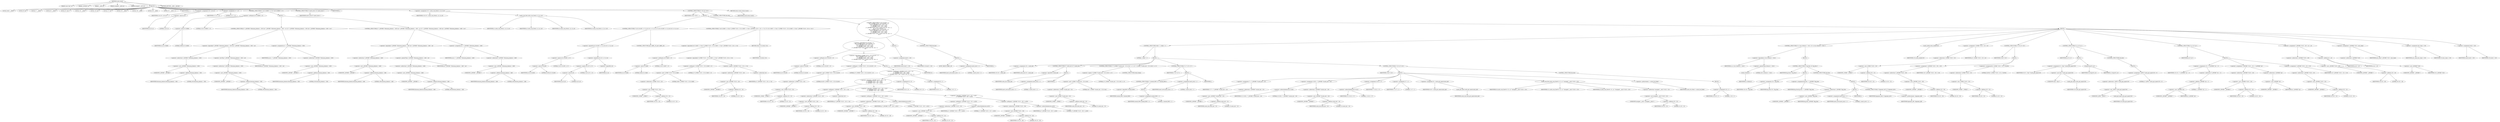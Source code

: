 digraph cache_insert {  
"1000113" [label = "(METHOD,cache_insert)" ]
"1000114" [label = "(PARAM,const char *a1)" ]
"1000115" [label = "(PARAM,_DWORD *a2)" ]
"1000116" [label = "(PARAM,__int64 a3)" ]
"1000117" [label = "(PARAM,unsigned __int64 a4)" ]
"1000118" [label = "(PARAM,unsigned __int16 a5)" ]
"1000119" [label = "(BLOCK,,)" ]
"1000120" [label = "(LOCAL,result: __int64)" ]
"1000121" [label = "(LOCAL,v6: int)" ]
"1000122" [label = "(LOCAL,v7: __int64)" ]
"1000123" [label = "(LOCAL,v8: __int64)" ]
"1000124" [label = "(LOCAL,v9: char *)" ]
"1000125" [label = "(LOCAL,v10: __int64)" ]
"1000126" [label = "(LOCAL,v16: int)" ]
"1000127" [label = "(LOCAL,v17: int)" ]
"1000128" [label = "(LOCAL,v18: __int64)" ]
"1000129" [label = "(LOCAL,v19: __int64)" ]
"1000130" [label = "(LOCAL,v20: __int64)" ]
"1000131" [label = "(LOCAL,v21: __int64 [ 2 ])" ]
"1000132" [label = "(IDENTIFIER,L,)" ]
"1000133" [label = "(<operator>.assignment,v16 = a5 & 4)" ]
"1000134" [label = "(IDENTIFIER,v16,v16 = a5 & 4)" ]
"1000135" [label = "(<operator>.and,a5 & 4)" ]
"1000136" [label = "(IDENTIFIER,a5,a5 & 4)" ]
"1000137" [label = "(LITERAL,4,a5 & 4)" ]
"1000138" [label = "(<operator>.assignment,v17 = 0)" ]
"1000139" [label = "(IDENTIFIER,v17,v17 = 0)" ]
"1000140" [label = "(LITERAL,0,v17 = 0)" ]
"1000141" [label = "(CONTROL_STRUCTURE,if ( (a5 & 0x980) != 0 ),if ( (a5 & 0x980) != 0 ))" ]
"1000142" [label = "(<operator>.notEquals,(a5 & 0x980) != 0)" ]
"1000143" [label = "(<operator>.and,a5 & 0x980)" ]
"1000144" [label = "(IDENTIFIER,a5,a5 & 0x980)" ]
"1000145" [label = "(LITERAL,0x980,a5 & 0x980)" ]
"1000146" [label = "(LITERAL,0,(a5 & 0x980) != 0)" ]
"1000147" [label = "(BLOCK,,)" ]
"1000148" [label = "(CONTROL_STRUCTURE,if ( *(_QWORD *)(dnsmasq_daemon + 456) && *(_QWORD *)(dnsmasq_daemon + 456) < a4 ),if ( *(_QWORD *)(dnsmasq_daemon + 456) && *(_QWORD *)(dnsmasq_daemon + 456) < a4 ))" ]
"1000149" [label = "(<operator>.logicalAnd,*(_QWORD *)(dnsmasq_daemon + 456) && *(_QWORD *)(dnsmasq_daemon + 456) < a4)" ]
"1000150" [label = "(<operator>.indirection,*(_QWORD *)(dnsmasq_daemon + 456))" ]
"1000151" [label = "(<operator>.cast,(_QWORD *)(dnsmasq_daemon + 456))" ]
"1000152" [label = "(UNKNOWN,_QWORD *,_QWORD *)" ]
"1000153" [label = "(<operator>.addition,dnsmasq_daemon + 456)" ]
"1000154" [label = "(IDENTIFIER,dnsmasq_daemon,dnsmasq_daemon + 456)" ]
"1000155" [label = "(LITERAL,456,dnsmasq_daemon + 456)" ]
"1000156" [label = "(<operator>.lessThan,*(_QWORD *)(dnsmasq_daemon + 456) < a4)" ]
"1000157" [label = "(<operator>.indirection,*(_QWORD *)(dnsmasq_daemon + 456))" ]
"1000158" [label = "(<operator>.cast,(_QWORD *)(dnsmasq_daemon + 456))" ]
"1000159" [label = "(UNKNOWN,_QWORD *,_QWORD *)" ]
"1000160" [label = "(<operator>.addition,dnsmasq_daemon + 456)" ]
"1000161" [label = "(IDENTIFIER,dnsmasq_daemon,dnsmasq_daemon + 456)" ]
"1000162" [label = "(LITERAL,456,dnsmasq_daemon + 456)" ]
"1000163" [label = "(IDENTIFIER,a4,*(_QWORD *)(dnsmasq_daemon + 456) < a4)" ]
"1000164" [label = "(<operator>.assignment,a4 = *(_QWORD *)(dnsmasq_daemon + 456))" ]
"1000165" [label = "(IDENTIFIER,a4,a4 = *(_QWORD *)(dnsmasq_daemon + 456))" ]
"1000166" [label = "(<operator>.indirection,*(_QWORD *)(dnsmasq_daemon + 456))" ]
"1000167" [label = "(<operator>.cast,(_QWORD *)(dnsmasq_daemon + 456))" ]
"1000168" [label = "(UNKNOWN,_QWORD *,_QWORD *)" ]
"1000169" [label = "(<operator>.addition,dnsmasq_daemon + 456)" ]
"1000170" [label = "(IDENTIFIER,dnsmasq_daemon,dnsmasq_daemon + 456)" ]
"1000171" [label = "(LITERAL,456,dnsmasq_daemon + 456)" ]
"1000172" [label = "(CONTROL_STRUCTURE,if ( *(_QWORD *)(dnsmasq_daemon + 448) && *(_QWORD *)(dnsmasq_daemon + 448) > a4 ),if ( *(_QWORD *)(dnsmasq_daemon + 448) && *(_QWORD *)(dnsmasq_daemon + 448) > a4 ))" ]
"1000173" [label = "(<operator>.logicalAnd,*(_QWORD *)(dnsmasq_daemon + 448) && *(_QWORD *)(dnsmasq_daemon + 448) > a4)" ]
"1000174" [label = "(<operator>.indirection,*(_QWORD *)(dnsmasq_daemon + 448))" ]
"1000175" [label = "(<operator>.cast,(_QWORD *)(dnsmasq_daemon + 448))" ]
"1000176" [label = "(UNKNOWN,_QWORD *,_QWORD *)" ]
"1000177" [label = "(<operator>.addition,dnsmasq_daemon + 448)" ]
"1000178" [label = "(IDENTIFIER,dnsmasq_daemon,dnsmasq_daemon + 448)" ]
"1000179" [label = "(LITERAL,448,dnsmasq_daemon + 448)" ]
"1000180" [label = "(<operator>.greaterThan,*(_QWORD *)(dnsmasq_daemon + 448) > a4)" ]
"1000181" [label = "(<operator>.indirection,*(_QWORD *)(dnsmasq_daemon + 448))" ]
"1000182" [label = "(<operator>.cast,(_QWORD *)(dnsmasq_daemon + 448))" ]
"1000183" [label = "(UNKNOWN,_QWORD *,_QWORD *)" ]
"1000184" [label = "(<operator>.addition,dnsmasq_daemon + 448)" ]
"1000185" [label = "(IDENTIFIER,dnsmasq_daemon,dnsmasq_daemon + 448)" ]
"1000186" [label = "(LITERAL,448,dnsmasq_daemon + 448)" ]
"1000187" [label = "(IDENTIFIER,a4,*(_QWORD *)(dnsmasq_daemon + 448) > a4)" ]
"1000188" [label = "(<operator>.assignment,a4 = *(_QWORD *)(dnsmasq_daemon + 448))" ]
"1000189" [label = "(IDENTIFIER,a4,a4 = *(_QWORD *)(dnsmasq_daemon + 448))" ]
"1000190" [label = "(<operator>.indirection,*(_QWORD *)(dnsmasq_daemon + 448))" ]
"1000191" [label = "(<operator>.cast,(_QWORD *)(dnsmasq_daemon + 448))" ]
"1000192" [label = "(UNKNOWN,_QWORD *,_QWORD *)" ]
"1000193" [label = "(<operator>.addition,dnsmasq_daemon + 448)" ]
"1000194" [label = "(IDENTIFIER,dnsmasq_daemon,dnsmasq_daemon + 448)" ]
"1000195" [label = "(LITERAL,448,dnsmasq_daemon + 448)" ]
"1000196" [label = "(CONTROL_STRUCTURE,if ( insert_error ),if ( insert_error ))" ]
"1000197" [label = "(IDENTIFIER,insert_error,if ( insert_error ))" ]
"1000198" [label = "(IDENTIFIER,L,)" ]
"1000199" [label = "(<operator>.assignment,v19 = cache_scan_free(a1, a2, a3, a5))" ]
"1000200" [label = "(IDENTIFIER,v19,v19 = cache_scan_free(a1, a2, a3, a5))" ]
"1000201" [label = "(cache_scan_free,cache_scan_free(a1, a2, a3, a5))" ]
"1000202" [label = "(IDENTIFIER,a1,cache_scan_free(a1, a2, a3, a5))" ]
"1000203" [label = "(IDENTIFIER,a2,cache_scan_free(a1, a2, a3, a5))" ]
"1000204" [label = "(IDENTIFIER,a3,cache_scan_free(a1, a2, a3, a5))" ]
"1000205" [label = "(IDENTIFIER,a5,cache_scan_free(a1, a2, a3, a5))" ]
"1000206" [label = "(CONTROL_STRUCTURE,if ( v19 ),if ( v19 ))" ]
"1000207" [label = "(IDENTIFIER,v19,if ( v19 ))" ]
"1000208" [label = "(BLOCK,,)" ]
"1000209" [label = "(CONTROL_STRUCTURE,if ( (a5 & 0x180) == 0 || (a5 & 8) == 0 || !a2 ),if ( (a5 & 0x180) == 0 || (a5 & 8) == 0 || !a2 ))" ]
"1000210" [label = "(<operator>.logicalOr,(a5 & 0x180) == 0 || (a5 & 8) == 0 || !a2)" ]
"1000211" [label = "(<operator>.equals,(a5 & 0x180) == 0)" ]
"1000212" [label = "(<operator>.and,a5 & 0x180)" ]
"1000213" [label = "(IDENTIFIER,a5,a5 & 0x180)" ]
"1000214" [label = "(LITERAL,0x180,a5 & 0x180)" ]
"1000215" [label = "(LITERAL,0,(a5 & 0x180) == 0)" ]
"1000216" [label = "(<operator>.logicalOr,(a5 & 8) == 0 || !a2)" ]
"1000217" [label = "(<operator>.equals,(a5 & 8) == 0)" ]
"1000218" [label = "(<operator>.and,a5 & 8)" ]
"1000219" [label = "(IDENTIFIER,a5,a5 & 8)" ]
"1000220" [label = "(LITERAL,8,a5 & 8)" ]
"1000221" [label = "(LITERAL,0,(a5 & 8) == 0)" ]
"1000222" [label = "(<operator>.logicalNot,!a2)" ]
"1000223" [label = "(IDENTIFIER,a2,!a2)" ]
"1000224" [label = "(CONTROL_STRUCTURE,goto LABEL_28;,goto LABEL_28;)" ]
"1000225" [label = "(CONTROL_STRUCTURE,if ( (a5 & 0x80) != 0 && (*(_WORD *)(v19 + 52) & 0x80) != 0 && *(_DWORD *)(v19 + 24) == *a2 ),if ( (a5 & 0x80) != 0 && (*(_WORD *)(v19 + 52) & 0x80) != 0 && *(_DWORD *)(v19 + 24) == *a2 ))" ]
"1000226" [label = "(<operator>.logicalAnd,(a5 & 0x80) != 0 && (*(_WORD *)(v19 + 52) & 0x80) != 0 && *(_DWORD *)(v19 + 24) == *a2)" ]
"1000227" [label = "(<operator>.notEquals,(a5 & 0x80) != 0)" ]
"1000228" [label = "(<operator>.and,a5 & 0x80)" ]
"1000229" [label = "(IDENTIFIER,a5,a5 & 0x80)" ]
"1000230" [label = "(LITERAL,0x80,a5 & 0x80)" ]
"1000231" [label = "(LITERAL,0,(a5 & 0x80) != 0)" ]
"1000232" [label = "(<operator>.logicalAnd,(*(_WORD *)(v19 + 52) & 0x80) != 0 && *(_DWORD *)(v19 + 24) == *a2)" ]
"1000233" [label = "(<operator>.notEquals,(*(_WORD *)(v19 + 52) & 0x80) != 0)" ]
"1000234" [label = "(<operator>.and,*(_WORD *)(v19 + 52) & 0x80)" ]
"1000235" [label = "(<operator>.indirection,*(_WORD *)(v19 + 52))" ]
"1000236" [label = "(<operator>.cast,(_WORD *)(v19 + 52))" ]
"1000237" [label = "(UNKNOWN,_WORD *,_WORD *)" ]
"1000238" [label = "(<operator>.addition,v19 + 52)" ]
"1000239" [label = "(IDENTIFIER,v19,v19 + 52)" ]
"1000240" [label = "(LITERAL,52,v19 + 52)" ]
"1000241" [label = "(LITERAL,0x80,*(_WORD *)(v19 + 52) & 0x80)" ]
"1000242" [label = "(LITERAL,0,(*(_WORD *)(v19 + 52) & 0x80) != 0)" ]
"1000243" [label = "(<operator>.equals,*(_DWORD *)(v19 + 24) == *a2)" ]
"1000244" [label = "(<operator>.indirection,*(_DWORD *)(v19 + 24))" ]
"1000245" [label = "(<operator>.cast,(_DWORD *)(v19 + 24))" ]
"1000246" [label = "(UNKNOWN,_DWORD *,_DWORD *)" ]
"1000247" [label = "(<operator>.addition,v19 + 24)" ]
"1000248" [label = "(IDENTIFIER,v19,v19 + 24)" ]
"1000249" [label = "(LITERAL,24,v19 + 24)" ]
"1000250" [label = "(<operator>.indirection,*a2)" ]
"1000251" [label = "(IDENTIFIER,a2,*(_DWORD *)(v19 + 24) == *a2)" ]
"1000252" [label = "(RETURN,return v19;,return v19;)" ]
"1000253" [label = "(IDENTIFIER,v19,return v19;)" ]
"1000254" [label = "(CONTROL_STRUCTURE,if ( (a5 & 0x100) != 0\n      && (*(_WORD *)(v19 + 52) & 0x100) != 0\n      && (*(_DWORD *)(v19 + 24) != *a2\n       || *(_DWORD *)(v19 + 28) != a2[1]\n       || *(_DWORD *)(v19 + 32) != a2[2]\n       || *(_DWORD *)(v19 + 36) != a2[3] ? (v6 = 0) : (v6 = 1),\n          v6) ),if ( (a5 & 0x100) != 0\n      && (*(_WORD *)(v19 + 52) & 0x100) != 0\n      && (*(_DWORD *)(v19 + 24) != *a2\n       || *(_DWORD *)(v19 + 28) != a2[1]\n       || *(_DWORD *)(v19 + 32) != a2[2]\n       || *(_DWORD *)(v19 + 36) != a2[3] ? (v6 = 0) : (v6 = 1),\n          v6) ))" ]
"1000255" [label = "(<operator>.logicalAnd,(a5 & 0x100) != 0\n      && (*(_WORD *)(v19 + 52) & 0x100) != 0\n      && (*(_DWORD *)(v19 + 24) != *a2\n       || *(_DWORD *)(v19 + 28) != a2[1]\n       || *(_DWORD *)(v19 + 32) != a2[2]\n       || *(_DWORD *)(v19 + 36) != a2[3] ? (v6 = 0) : (v6 = 1),\n          v6))" ]
"1000256" [label = "(<operator>.notEquals,(a5 & 0x100) != 0)" ]
"1000257" [label = "(<operator>.and,a5 & 0x100)" ]
"1000258" [label = "(IDENTIFIER,a5,a5 & 0x100)" ]
"1000259" [label = "(LITERAL,0x100,a5 & 0x100)" ]
"1000260" [label = "(LITERAL,0,(a5 & 0x100) != 0)" ]
"1000261" [label = "(<operator>.logicalAnd,(*(_WORD *)(v19 + 52) & 0x100) != 0\n      && (*(_DWORD *)(v19 + 24) != *a2\n       || *(_DWORD *)(v19 + 28) != a2[1]\n       || *(_DWORD *)(v19 + 32) != a2[2]\n       || *(_DWORD *)(v19 + 36) != a2[3] ? (v6 = 0) : (v6 = 1),\n          v6))" ]
"1000262" [label = "(<operator>.notEquals,(*(_WORD *)(v19 + 52) & 0x100) != 0)" ]
"1000263" [label = "(<operator>.and,*(_WORD *)(v19 + 52) & 0x100)" ]
"1000264" [label = "(<operator>.indirection,*(_WORD *)(v19 + 52))" ]
"1000265" [label = "(<operator>.cast,(_WORD *)(v19 + 52))" ]
"1000266" [label = "(UNKNOWN,_WORD *,_WORD *)" ]
"1000267" [label = "(<operator>.addition,v19 + 52)" ]
"1000268" [label = "(IDENTIFIER,v19,v19 + 52)" ]
"1000269" [label = "(LITERAL,52,v19 + 52)" ]
"1000270" [label = "(LITERAL,0x100,*(_WORD *)(v19 + 52) & 0x100)" ]
"1000271" [label = "(LITERAL,0,(*(_WORD *)(v19 + 52) & 0x100) != 0)" ]
"1000272" [label = "(BLOCK,,)" ]
"1000273" [label = "(<operator>.conditional,*(_DWORD *)(v19 + 24) != *a2\n       || *(_DWORD *)(v19 + 28) != a2[1]\n       || *(_DWORD *)(v19 + 32) != a2[2]\n       || *(_DWORD *)(v19 + 36) != a2[3] ? (v6 = 0) : (v6 = 1))" ]
"1000274" [label = "(<operator>.logicalOr,*(_DWORD *)(v19 + 24) != *a2\n       || *(_DWORD *)(v19 + 28) != a2[1]\n       || *(_DWORD *)(v19 + 32) != a2[2]\n       || *(_DWORD *)(v19 + 36) != a2[3])" ]
"1000275" [label = "(<operator>.notEquals,*(_DWORD *)(v19 + 24) != *a2)" ]
"1000276" [label = "(<operator>.indirection,*(_DWORD *)(v19 + 24))" ]
"1000277" [label = "(<operator>.cast,(_DWORD *)(v19 + 24))" ]
"1000278" [label = "(UNKNOWN,_DWORD *,_DWORD *)" ]
"1000279" [label = "(<operator>.addition,v19 + 24)" ]
"1000280" [label = "(IDENTIFIER,v19,v19 + 24)" ]
"1000281" [label = "(LITERAL,24,v19 + 24)" ]
"1000282" [label = "(<operator>.indirection,*a2)" ]
"1000283" [label = "(IDENTIFIER,a2,*(_DWORD *)(v19 + 24) != *a2)" ]
"1000284" [label = "(<operator>.logicalOr,*(_DWORD *)(v19 + 28) != a2[1]\n       || *(_DWORD *)(v19 + 32) != a2[2]\n       || *(_DWORD *)(v19 + 36) != a2[3])" ]
"1000285" [label = "(<operator>.notEquals,*(_DWORD *)(v19 + 28) != a2[1])" ]
"1000286" [label = "(<operator>.indirection,*(_DWORD *)(v19 + 28))" ]
"1000287" [label = "(<operator>.cast,(_DWORD *)(v19 + 28))" ]
"1000288" [label = "(UNKNOWN,_DWORD *,_DWORD *)" ]
"1000289" [label = "(<operator>.addition,v19 + 28)" ]
"1000290" [label = "(IDENTIFIER,v19,v19 + 28)" ]
"1000291" [label = "(LITERAL,28,v19 + 28)" ]
"1000292" [label = "(<operator>.indirectIndexAccess,a2[1])" ]
"1000293" [label = "(IDENTIFIER,a2,*(_DWORD *)(v19 + 28) != a2[1])" ]
"1000294" [label = "(LITERAL,1,*(_DWORD *)(v19 + 28) != a2[1])" ]
"1000295" [label = "(<operator>.logicalOr,*(_DWORD *)(v19 + 32) != a2[2]\n       || *(_DWORD *)(v19 + 36) != a2[3])" ]
"1000296" [label = "(<operator>.notEquals,*(_DWORD *)(v19 + 32) != a2[2])" ]
"1000297" [label = "(<operator>.indirection,*(_DWORD *)(v19 + 32))" ]
"1000298" [label = "(<operator>.cast,(_DWORD *)(v19 + 32))" ]
"1000299" [label = "(UNKNOWN,_DWORD *,_DWORD *)" ]
"1000300" [label = "(<operator>.addition,v19 + 32)" ]
"1000301" [label = "(IDENTIFIER,v19,v19 + 32)" ]
"1000302" [label = "(LITERAL,32,v19 + 32)" ]
"1000303" [label = "(<operator>.indirectIndexAccess,a2[2])" ]
"1000304" [label = "(IDENTIFIER,a2,*(_DWORD *)(v19 + 32) != a2[2])" ]
"1000305" [label = "(LITERAL,2,*(_DWORD *)(v19 + 32) != a2[2])" ]
"1000306" [label = "(<operator>.notEquals,*(_DWORD *)(v19 + 36) != a2[3])" ]
"1000307" [label = "(<operator>.indirection,*(_DWORD *)(v19 + 36))" ]
"1000308" [label = "(<operator>.cast,(_DWORD *)(v19 + 36))" ]
"1000309" [label = "(UNKNOWN,_DWORD *,_DWORD *)" ]
"1000310" [label = "(<operator>.addition,v19 + 36)" ]
"1000311" [label = "(IDENTIFIER,v19,v19 + 36)" ]
"1000312" [label = "(LITERAL,36,v19 + 36)" ]
"1000313" [label = "(<operator>.indirectIndexAccess,a2[3])" ]
"1000314" [label = "(IDENTIFIER,a2,*(_DWORD *)(v19 + 36) != a2[3])" ]
"1000315" [label = "(LITERAL,3,*(_DWORD *)(v19 + 36) != a2[3])" ]
"1000316" [label = "(<operator>.assignment,v6 = 0)" ]
"1000317" [label = "(IDENTIFIER,v6,v6 = 0)" ]
"1000318" [label = "(LITERAL,0,v6 = 0)" ]
"1000319" [label = "(<operator>.assignment,v6 = 1)" ]
"1000320" [label = "(IDENTIFIER,v6,v6 = 1)" ]
"1000321" [label = "(LITERAL,1,v6 = 1)" ]
"1000322" [label = "(IDENTIFIER,v6,)" ]
"1000323" [label = "(BLOCK,,)" ]
"1000324" [label = "(<operator>.assignment,result = v19)" ]
"1000325" [label = "(IDENTIFIER,result,result = v19)" ]
"1000326" [label = "(IDENTIFIER,v19,result = v19)" ]
"1000327" [label = "(CONTROL_STRUCTURE,else,else)" ]
"1000328" [label = "(BLOCK,,)" ]
"1000329" [label = "(JUMP_TARGET,LABEL_28)" ]
"1000330" [label = "(<operator>.assignment,insert_error = 1)" ]
"1000331" [label = "(IDENTIFIER,insert_error,insert_error = 1)" ]
"1000332" [label = "(LITERAL,1,insert_error = 1)" ]
"1000333" [label = "(IDENTIFIER,L,)" ]
"1000334" [label = "(CONTROL_STRUCTURE,else,else)" ]
"1000335" [label = "(BLOCK,,)" ]
"1000336" [label = "(CONTROL_STRUCTURE,while ( 1 ),while ( 1 ))" ]
"1000337" [label = "(LITERAL,1,while ( 1 ))" ]
"1000338" [label = "(BLOCK,,)" ]
"1000339" [label = "(<operator>.assignment,v20 = cache_tail)" ]
"1000340" [label = "(IDENTIFIER,v20,v20 = cache_tail)" ]
"1000341" [label = "(IDENTIFIER,cache_tail,v20 = cache_tail)" ]
"1000342" [label = "(CONTROL_STRUCTURE,if ( !cache_tail ),if ( !cache_tail ))" ]
"1000343" [label = "(<operator>.logicalNot,!cache_tail)" ]
"1000344" [label = "(IDENTIFIER,cache_tail,!cache_tail)" ]
"1000345" [label = "(BLOCK,,)" ]
"1000346" [label = "(<operator>.assignment,insert_error = 1)" ]
"1000347" [label = "(IDENTIFIER,insert_error,insert_error = 1)" ]
"1000348" [label = "(LITERAL,1,insert_error = 1)" ]
"1000349" [label = "(IDENTIFIER,L,)" ]
"1000350" [label = "(CONTROL_STRUCTURE,if ( (*(_WORD *)(cache_tail + 52) & 0xC) == 0 ),if ( (*(_WORD *)(cache_tail + 52) & 0xC) == 0 ))" ]
"1000351" [label = "(<operator>.equals,(*(_WORD *)(cache_tail + 52) & 0xC) == 0)" ]
"1000352" [label = "(<operator>.and,*(_WORD *)(cache_tail + 52) & 0xC)" ]
"1000353" [label = "(<operator>.indirection,*(_WORD *)(cache_tail + 52))" ]
"1000354" [label = "(<operator>.cast,(_WORD *)(cache_tail + 52))" ]
"1000355" [label = "(UNKNOWN,_WORD *,_WORD *)" ]
"1000356" [label = "(<operator>.addition,cache_tail + 52)" ]
"1000357" [label = "(IDENTIFIER,cache_tail,cache_tail + 52)" ]
"1000358" [label = "(LITERAL,52,cache_tail + 52)" ]
"1000359" [label = "(LITERAL,0xC,*(_WORD *)(cache_tail + 52) & 0xC)" ]
"1000360" [label = "(LITERAL,0,(*(_WORD *)(cache_tail + 52) & 0xC) == 0)" ]
"1000361" [label = "(CONTROL_STRUCTURE,break;,break;)" ]
"1000362" [label = "(CONTROL_STRUCTURE,if ( v17 ),if ( v17 ))" ]
"1000363" [label = "(IDENTIFIER,v17,if ( v17 ))" ]
"1000364" [label = "(BLOCK,,)" ]
"1000365" [label = "(CONTROL_STRUCTURE,if ( !warned_9005 ),if ( !warned_9005 ))" ]
"1000366" [label = "(<operator>.logicalNot,!warned_9005)" ]
"1000367" [label = "(IDENTIFIER,warned_9005,!warned_9005)" ]
"1000368" [label = "(BLOCK,,)" ]
"1000369" [label = "(<operator>.assignment,warned_9005 = 1)" ]
"1000370" [label = "(IDENTIFIER,warned_9005,warned_9005 = 1)" ]
"1000371" [label = "(LITERAL,1,warned_9005 = 1)" ]
"1000372" [label = "(<operator>.assignment,insert_error = 1)" ]
"1000373" [label = "(IDENTIFIER,insert_error,insert_error = 1)" ]
"1000374" [label = "(LITERAL,1,insert_error = 1)" ]
"1000375" [label = "(IDENTIFIER,L,)" ]
"1000376" [label = "(CONTROL_STRUCTURE,if ( v16 ),if ( v16 ))" ]
"1000377" [label = "(IDENTIFIER,v16,if ( v16 ))" ]
"1000378" [label = "(BLOCK,,)" ]
"1000379" [label = "(<operator>.assignment,v7 = *(_QWORD *)(cache_tail + 32))" ]
"1000380" [label = "(IDENTIFIER,v7,v7 = *(_QWORD *)(cache_tail + 32))" ]
"1000381" [label = "(<operator>.indirection,*(_QWORD *)(cache_tail + 32))" ]
"1000382" [label = "(<operator>.cast,(_QWORD *)(cache_tail + 32))" ]
"1000383" [label = "(UNKNOWN,_QWORD *,_QWORD *)" ]
"1000384" [label = "(<operator>.addition,cache_tail + 32)" ]
"1000385" [label = "(IDENTIFIER,cache_tail,cache_tail + 32)" ]
"1000386" [label = "(LITERAL,32,cache_tail + 32)" ]
"1000387" [label = "(<operator>.assignment,v21[0] = *(_QWORD *)(cache_tail + 24))" ]
"1000388" [label = "(<operator>.indirectIndexAccess,v21[0])" ]
"1000389" [label = "(IDENTIFIER,v21,v21[0] = *(_QWORD *)(cache_tail + 24))" ]
"1000390" [label = "(LITERAL,0,v21[0] = *(_QWORD *)(cache_tail + 24))" ]
"1000391" [label = "(<operator>.indirection,*(_QWORD *)(cache_tail + 24))" ]
"1000392" [label = "(<operator>.cast,(_QWORD *)(cache_tail + 24))" ]
"1000393" [label = "(UNKNOWN,_QWORD *,_QWORD *)" ]
"1000394" [label = "(<operator>.addition,cache_tail + 24)" ]
"1000395" [label = "(IDENTIFIER,cache_tail,cache_tail + 24)" ]
"1000396" [label = "(LITERAL,24,cache_tail + 24)" ]
"1000397" [label = "(<operator>.assignment,v21[1] = v7)" ]
"1000398" [label = "(<operator>.indirectIndexAccess,v21[1])" ]
"1000399" [label = "(IDENTIFIER,v21,v21[1] = v7)" ]
"1000400" [label = "(LITERAL,1,v21[1] = v7)" ]
"1000401" [label = "(IDENTIFIER,v7,v21[1] = v7)" ]
"1000402" [label = "(<operator>.assignment,v17 = 1)" ]
"1000403" [label = "(IDENTIFIER,v17,v17 = 1)" ]
"1000404" [label = "(LITERAL,1,v17 = 1)" ]
"1000405" [label = "(<operator>.assignment,v8 = cache_get_name(cache_tail))" ]
"1000406" [label = "(IDENTIFIER,v8,v8 = cache_get_name(cache_tail))" ]
"1000407" [label = "(cache_get_name,cache_get_name(cache_tail))" ]
"1000408" [label = "(IDENTIFIER,cache_tail,cache_get_name(cache_tail))" ]
"1000409" [label = "(cache_scan_free,cache_scan_free(v8, v21, a3, *(unsigned __int16 *)(v20 + 52)))" ]
"1000410" [label = "(IDENTIFIER,v8,cache_scan_free(v8, v21, a3, *(unsigned __int16 *)(v20 + 52)))" ]
"1000411" [label = "(IDENTIFIER,v21,cache_scan_free(v8, v21, a3, *(unsigned __int16 *)(v20 + 52)))" ]
"1000412" [label = "(IDENTIFIER,a3,cache_scan_free(v8, v21, a3, *(unsigned __int16 *)(v20 + 52)))" ]
"1000413" [label = "(<operator>.indirection,*(unsigned __int16 *)(v20 + 52))" ]
"1000414" [label = "(<operator>.cast,(unsigned __int16 *)(v20 + 52))" ]
"1000415" [label = "(UNKNOWN,unsigned __int16 *,unsigned __int16 *)" ]
"1000416" [label = "(<operator>.addition,v20 + 52)" ]
"1000417" [label = "(IDENTIFIER,v20,v20 + 52)" ]
"1000418" [label = "(LITERAL,52,v20 + 52)" ]
"1000419" [label = "(<operator>.preIncrement,++cache_live_freed)" ]
"1000420" [label = "(IDENTIFIER,cache_live_freed,++cache_live_freed)" ]
"1000421" [label = "(CONTROL_STRUCTURE,else,else)" ]
"1000422" [label = "(BLOCK,,)" ]
"1000423" [label = "(<operator>.assignment,v16 = 1)" ]
"1000424" [label = "(IDENTIFIER,v16,v16 = 1)" ]
"1000425" [label = "(LITERAL,1,v16 = 1)" ]
"1000426" [label = "(CONTROL_STRUCTURE,if ( a1 && strlen(a1) > 0x31 ),if ( a1 && strlen(a1) > 0x31 ))" ]
"1000427" [label = "(<operator>.logicalAnd,a1 && strlen(a1) > 0x31)" ]
"1000428" [label = "(IDENTIFIER,a1,a1 && strlen(a1) > 0x31)" ]
"1000429" [label = "(<operator>.greaterThan,strlen(a1) > 0x31)" ]
"1000430" [label = "(strlen,strlen(a1))" ]
"1000431" [label = "(IDENTIFIER,a1,strlen(a1))" ]
"1000432" [label = "(LITERAL,0x31,strlen(a1) > 0x31)" ]
"1000433" [label = "(BLOCK,,)" ]
"1000434" [label = "(CONTROL_STRUCTURE,if ( big_free ),if ( big_free ))" ]
"1000435" [label = "(IDENTIFIER,big_free,if ( big_free ))" ]
"1000436" [label = "(BLOCK,,)" ]
"1000437" [label = "(<operator>.assignment,v18 = big_free)" ]
"1000438" [label = "(IDENTIFIER,v18,v18 = big_free)" ]
"1000439" [label = "(IDENTIFIER,big_free,v18 = big_free)" ]
"1000440" [label = "(<operator>.assignment,big_free = *(_QWORD *)big_free)" ]
"1000441" [label = "(IDENTIFIER,big_free,big_free = *(_QWORD *)big_free)" ]
"1000442" [label = "(<operator>.indirection,*(_QWORD *)big_free)" ]
"1000443" [label = "(<operator>.cast,(_QWORD *)big_free)" ]
"1000444" [label = "(UNKNOWN,_QWORD *,_QWORD *)" ]
"1000445" [label = "(IDENTIFIER,big_free,(_QWORD *)big_free)" ]
"1000446" [label = "(CONTROL_STRUCTURE,else,else)" ]
"1000447" [label = "(BLOCK,,)" ]
"1000448" [label = "(BLOCK,,)" ]
"1000449" [label = "(<operator>.assignment,insert_error = 1)" ]
"1000450" [label = "(IDENTIFIER,insert_error,insert_error = 1)" ]
"1000451" [label = "(LITERAL,1,insert_error = 1)" ]
"1000452" [label = "(IDENTIFIER,L,)" ]
"1000453" [label = "(CONTROL_STRUCTURE,if ( bignames_left ),if ( bignames_left ))" ]
"1000454" [label = "(IDENTIFIER,bignames_left,if ( bignames_left ))" ]
"1000455" [label = "(<operator>.preDecrement,--bignames_left)" ]
"1000456" [label = "(IDENTIFIER,bignames_left,--bignames_left)" ]
"1000457" [label = "(cache_unlink,cache_unlink(v20))" ]
"1000458" [label = "(IDENTIFIER,v20,cache_unlink(v20))" ]
"1000459" [label = "(<operator>.assignment,*(_WORD *)(v20 + 52) = a5)" ]
"1000460" [label = "(<operator>.indirection,*(_WORD *)(v20 + 52))" ]
"1000461" [label = "(<operator>.cast,(_WORD *)(v20 + 52))" ]
"1000462" [label = "(UNKNOWN,_WORD *,_WORD *)" ]
"1000463" [label = "(<operator>.addition,v20 + 52)" ]
"1000464" [label = "(IDENTIFIER,v20,v20 + 52)" ]
"1000465" [label = "(LITERAL,52,v20 + 52)" ]
"1000466" [label = "(IDENTIFIER,a5,*(_WORD *)(v20 + 52) = a5)" ]
"1000467" [label = "(CONTROL_STRUCTURE,if ( v18 ),if ( v18 ))" ]
"1000468" [label = "(IDENTIFIER,v18,if ( v18 ))" ]
"1000469" [label = "(BLOCK,,)" ]
"1000470" [label = "(<operator>.assignment,*(_QWORD *)(v20 + 56) = v18)" ]
"1000471" [label = "(<operator>.indirection,*(_QWORD *)(v20 + 56))" ]
"1000472" [label = "(<operator>.cast,(_QWORD *)(v20 + 56))" ]
"1000473" [label = "(UNKNOWN,_QWORD *,_QWORD *)" ]
"1000474" [label = "(<operator>.addition,v20 + 56)" ]
"1000475" [label = "(IDENTIFIER,v20,v20 + 56)" ]
"1000476" [label = "(LITERAL,56,v20 + 56)" ]
"1000477" [label = "(IDENTIFIER,v18,*(_QWORD *)(v20 + 56) = v18)" ]
"1000478" [label = "(<operators>.assignmentOr,*(_WORD *)(v20 + 52) |= 0x200u)" ]
"1000479" [label = "(<operator>.indirection,*(_WORD *)(v20 + 52))" ]
"1000480" [label = "(<operator>.cast,(_WORD *)(v20 + 52))" ]
"1000481" [label = "(UNKNOWN,_WORD *,_WORD *)" ]
"1000482" [label = "(<operator>.addition,v20 + 52)" ]
"1000483" [label = "(IDENTIFIER,v20,v20 + 52)" ]
"1000484" [label = "(LITERAL,52,v20 + 52)" ]
"1000485" [label = "(LITERAL,0x200u,*(_WORD *)(v20 + 52) |= 0x200u)" ]
"1000486" [label = "(CONTROL_STRUCTURE,if ( a1 ),if ( a1 ))" ]
"1000487" [label = "(IDENTIFIER,a1,if ( a1 ))" ]
"1000488" [label = "(BLOCK,,)" ]
"1000489" [label = "(<operator>.assignment,v9 = (char *)cache_get_name(v20))" ]
"1000490" [label = "(IDENTIFIER,v9,v9 = (char *)cache_get_name(v20))" ]
"1000491" [label = "(<operator>.cast,(char *)cache_get_name(v20))" ]
"1000492" [label = "(UNKNOWN,char *,char *)" ]
"1000493" [label = "(cache_get_name,cache_get_name(v20))" ]
"1000494" [label = "(IDENTIFIER,v20,cache_get_name(v20))" ]
"1000495" [label = "(strcpy,strcpy(v9, a1))" ]
"1000496" [label = "(IDENTIFIER,v9,strcpy(v9, a1))" ]
"1000497" [label = "(IDENTIFIER,a1,strcpy(v9, a1))" ]
"1000498" [label = "(CONTROL_STRUCTURE,else,else)" ]
"1000499" [label = "(BLOCK,,)" ]
"1000500" [label = "(<operator>.assignment,*(_BYTE *)cache_get_name(v20) = 0)" ]
"1000501" [label = "(<operator>.indirection,*(_BYTE *)cache_get_name(v20))" ]
"1000502" [label = "(<operator>.cast,(_BYTE *)cache_get_name(v20))" ]
"1000503" [label = "(UNKNOWN,_BYTE *,_BYTE *)" ]
"1000504" [label = "(cache_get_name,cache_get_name(v20))" ]
"1000505" [label = "(IDENTIFIER,v20,cache_get_name(v20))" ]
"1000506" [label = "(LITERAL,0,*(_BYTE *)cache_get_name(v20) = 0)" ]
"1000507" [label = "(CONTROL_STRUCTURE,if ( a2 ),if ( a2 ))" ]
"1000508" [label = "(IDENTIFIER,a2,if ( a2 ))" ]
"1000509" [label = "(BLOCK,,)" ]
"1000510" [label = "(<operator>.assignment,v10 = *((_QWORD *)a2 + 1))" ]
"1000511" [label = "(IDENTIFIER,v10,v10 = *((_QWORD *)a2 + 1))" ]
"1000512" [label = "(<operator>.indirection,*((_QWORD *)a2 + 1))" ]
"1000513" [label = "(<operator>.addition,(_QWORD *)a2 + 1)" ]
"1000514" [label = "(<operator>.cast,(_QWORD *)a2)" ]
"1000515" [label = "(UNKNOWN,_QWORD *,_QWORD *)" ]
"1000516" [label = "(IDENTIFIER,a2,(_QWORD *)a2)" ]
"1000517" [label = "(LITERAL,1,(_QWORD *)a2 + 1)" ]
"1000518" [label = "(<operator>.assignment,*(_QWORD *)(v20 + 24) = *(_QWORD *)a2)" ]
"1000519" [label = "(<operator>.indirection,*(_QWORD *)(v20 + 24))" ]
"1000520" [label = "(<operator>.cast,(_QWORD *)(v20 + 24))" ]
"1000521" [label = "(UNKNOWN,_QWORD *,_QWORD *)" ]
"1000522" [label = "(<operator>.addition,v20 + 24)" ]
"1000523" [label = "(IDENTIFIER,v20,v20 + 24)" ]
"1000524" [label = "(LITERAL,24,v20 + 24)" ]
"1000525" [label = "(<operator>.indirection,*(_QWORD *)a2)" ]
"1000526" [label = "(<operator>.cast,(_QWORD *)a2)" ]
"1000527" [label = "(UNKNOWN,_QWORD *,_QWORD *)" ]
"1000528" [label = "(IDENTIFIER,a2,(_QWORD *)a2)" ]
"1000529" [label = "(<operator>.assignment,*(_QWORD *)(v20 + 32) = v10)" ]
"1000530" [label = "(<operator>.indirection,*(_QWORD *)(v20 + 32))" ]
"1000531" [label = "(<operator>.cast,(_QWORD *)(v20 + 32))" ]
"1000532" [label = "(UNKNOWN,_QWORD *,_QWORD *)" ]
"1000533" [label = "(<operator>.addition,v20 + 32)" ]
"1000534" [label = "(IDENTIFIER,v20,v20 + 32)" ]
"1000535" [label = "(LITERAL,32,v20 + 32)" ]
"1000536" [label = "(IDENTIFIER,v10,*(_QWORD *)(v20 + 32) = v10)" ]
"1000537" [label = "(<operator>.assignment,*(_QWORD *)(v20 + 40) = a4 + a3)" ]
"1000538" [label = "(<operator>.indirection,*(_QWORD *)(v20 + 40))" ]
"1000539" [label = "(<operator>.cast,(_QWORD *)(v20 + 40))" ]
"1000540" [label = "(UNKNOWN,_QWORD *,_QWORD *)" ]
"1000541" [label = "(<operator>.addition,v20 + 40)" ]
"1000542" [label = "(IDENTIFIER,v20,v20 + 40)" ]
"1000543" [label = "(LITERAL,40,v20 + 40)" ]
"1000544" [label = "(<operator>.addition,a4 + a3)" ]
"1000545" [label = "(IDENTIFIER,a4,a4 + a3)" ]
"1000546" [label = "(IDENTIFIER,a3,a4 + a3)" ]
"1000547" [label = "(<operator>.assignment,*(_QWORD *)v20 = new_chain)" ]
"1000548" [label = "(<operator>.indirection,*(_QWORD *)v20)" ]
"1000549" [label = "(<operator>.cast,(_QWORD *)v20)" ]
"1000550" [label = "(UNKNOWN,_QWORD *,_QWORD *)" ]
"1000551" [label = "(IDENTIFIER,v20,(_QWORD *)v20)" ]
"1000552" [label = "(IDENTIFIER,new_chain,*(_QWORD *)v20 = new_chain)" ]
"1000553" [label = "(<operator>.assignment,new_chain = v20)" ]
"1000554" [label = "(IDENTIFIER,new_chain,new_chain = v20)" ]
"1000555" [label = "(IDENTIFIER,v20,new_chain = v20)" ]
"1000556" [label = "(<operator>.assignment,result = v20)" ]
"1000557" [label = "(IDENTIFIER,result,result = v20)" ]
"1000558" [label = "(IDENTIFIER,v20,result = v20)" ]
"1000559" [label = "(RETURN,return result;,return result;)" ]
"1000560" [label = "(IDENTIFIER,result,return result;)" ]
"1000561" [label = "(METHOD_RETURN,__int64 __fastcall)" ]
  "1000113" -> "1000114" 
  "1000113" -> "1000115" 
  "1000113" -> "1000116" 
  "1000113" -> "1000117" 
  "1000113" -> "1000118" 
  "1000113" -> "1000119" 
  "1000113" -> "1000561" 
  "1000119" -> "1000120" 
  "1000119" -> "1000121" 
  "1000119" -> "1000122" 
  "1000119" -> "1000123" 
  "1000119" -> "1000124" 
  "1000119" -> "1000125" 
  "1000119" -> "1000126" 
  "1000119" -> "1000127" 
  "1000119" -> "1000128" 
  "1000119" -> "1000129" 
  "1000119" -> "1000130" 
  "1000119" -> "1000131" 
  "1000119" -> "1000132" 
  "1000119" -> "1000133" 
  "1000119" -> "1000138" 
  "1000119" -> "1000141" 
  "1000119" -> "1000196" 
  "1000119" -> "1000198" 
  "1000119" -> "1000199" 
  "1000119" -> "1000206" 
  "1000119" -> "1000559" 
  "1000133" -> "1000134" 
  "1000133" -> "1000135" 
  "1000135" -> "1000136" 
  "1000135" -> "1000137" 
  "1000138" -> "1000139" 
  "1000138" -> "1000140" 
  "1000141" -> "1000142" 
  "1000141" -> "1000147" 
  "1000142" -> "1000143" 
  "1000142" -> "1000146" 
  "1000143" -> "1000144" 
  "1000143" -> "1000145" 
  "1000147" -> "1000148" 
  "1000147" -> "1000172" 
  "1000148" -> "1000149" 
  "1000148" -> "1000164" 
  "1000149" -> "1000150" 
  "1000149" -> "1000156" 
  "1000150" -> "1000151" 
  "1000151" -> "1000152" 
  "1000151" -> "1000153" 
  "1000153" -> "1000154" 
  "1000153" -> "1000155" 
  "1000156" -> "1000157" 
  "1000156" -> "1000163" 
  "1000157" -> "1000158" 
  "1000158" -> "1000159" 
  "1000158" -> "1000160" 
  "1000160" -> "1000161" 
  "1000160" -> "1000162" 
  "1000164" -> "1000165" 
  "1000164" -> "1000166" 
  "1000166" -> "1000167" 
  "1000167" -> "1000168" 
  "1000167" -> "1000169" 
  "1000169" -> "1000170" 
  "1000169" -> "1000171" 
  "1000172" -> "1000173" 
  "1000172" -> "1000188" 
  "1000173" -> "1000174" 
  "1000173" -> "1000180" 
  "1000174" -> "1000175" 
  "1000175" -> "1000176" 
  "1000175" -> "1000177" 
  "1000177" -> "1000178" 
  "1000177" -> "1000179" 
  "1000180" -> "1000181" 
  "1000180" -> "1000187" 
  "1000181" -> "1000182" 
  "1000182" -> "1000183" 
  "1000182" -> "1000184" 
  "1000184" -> "1000185" 
  "1000184" -> "1000186" 
  "1000188" -> "1000189" 
  "1000188" -> "1000190" 
  "1000190" -> "1000191" 
  "1000191" -> "1000192" 
  "1000191" -> "1000193" 
  "1000193" -> "1000194" 
  "1000193" -> "1000195" 
  "1000196" -> "1000197" 
  "1000199" -> "1000200" 
  "1000199" -> "1000201" 
  "1000201" -> "1000202" 
  "1000201" -> "1000203" 
  "1000201" -> "1000204" 
  "1000201" -> "1000205" 
  "1000206" -> "1000207" 
  "1000206" -> "1000208" 
  "1000206" -> "1000334" 
  "1000208" -> "1000209" 
  "1000208" -> "1000225" 
  "1000208" -> "1000254" 
  "1000209" -> "1000210" 
  "1000209" -> "1000224" 
  "1000210" -> "1000211" 
  "1000210" -> "1000216" 
  "1000211" -> "1000212" 
  "1000211" -> "1000215" 
  "1000212" -> "1000213" 
  "1000212" -> "1000214" 
  "1000216" -> "1000217" 
  "1000216" -> "1000222" 
  "1000217" -> "1000218" 
  "1000217" -> "1000221" 
  "1000218" -> "1000219" 
  "1000218" -> "1000220" 
  "1000222" -> "1000223" 
  "1000225" -> "1000226" 
  "1000225" -> "1000252" 
  "1000226" -> "1000227" 
  "1000226" -> "1000232" 
  "1000227" -> "1000228" 
  "1000227" -> "1000231" 
  "1000228" -> "1000229" 
  "1000228" -> "1000230" 
  "1000232" -> "1000233" 
  "1000232" -> "1000243" 
  "1000233" -> "1000234" 
  "1000233" -> "1000242" 
  "1000234" -> "1000235" 
  "1000234" -> "1000241" 
  "1000235" -> "1000236" 
  "1000236" -> "1000237" 
  "1000236" -> "1000238" 
  "1000238" -> "1000239" 
  "1000238" -> "1000240" 
  "1000243" -> "1000244" 
  "1000243" -> "1000250" 
  "1000244" -> "1000245" 
  "1000245" -> "1000246" 
  "1000245" -> "1000247" 
  "1000247" -> "1000248" 
  "1000247" -> "1000249" 
  "1000250" -> "1000251" 
  "1000252" -> "1000253" 
  "1000254" -> "1000255" 
  "1000254" -> "1000323" 
  "1000254" -> "1000327" 
  "1000255" -> "1000256" 
  "1000255" -> "1000261" 
  "1000256" -> "1000257" 
  "1000256" -> "1000260" 
  "1000257" -> "1000258" 
  "1000257" -> "1000259" 
  "1000261" -> "1000262" 
  "1000261" -> "1000272" 
  "1000262" -> "1000263" 
  "1000262" -> "1000271" 
  "1000263" -> "1000264" 
  "1000263" -> "1000270" 
  "1000264" -> "1000265" 
  "1000265" -> "1000266" 
  "1000265" -> "1000267" 
  "1000267" -> "1000268" 
  "1000267" -> "1000269" 
  "1000272" -> "1000273" 
  "1000272" -> "1000322" 
  "1000273" -> "1000274" 
  "1000273" -> "1000316" 
  "1000273" -> "1000319" 
  "1000274" -> "1000275" 
  "1000274" -> "1000284" 
  "1000275" -> "1000276" 
  "1000275" -> "1000282" 
  "1000276" -> "1000277" 
  "1000277" -> "1000278" 
  "1000277" -> "1000279" 
  "1000279" -> "1000280" 
  "1000279" -> "1000281" 
  "1000282" -> "1000283" 
  "1000284" -> "1000285" 
  "1000284" -> "1000295" 
  "1000285" -> "1000286" 
  "1000285" -> "1000292" 
  "1000286" -> "1000287" 
  "1000287" -> "1000288" 
  "1000287" -> "1000289" 
  "1000289" -> "1000290" 
  "1000289" -> "1000291" 
  "1000292" -> "1000293" 
  "1000292" -> "1000294" 
  "1000295" -> "1000296" 
  "1000295" -> "1000306" 
  "1000296" -> "1000297" 
  "1000296" -> "1000303" 
  "1000297" -> "1000298" 
  "1000298" -> "1000299" 
  "1000298" -> "1000300" 
  "1000300" -> "1000301" 
  "1000300" -> "1000302" 
  "1000303" -> "1000304" 
  "1000303" -> "1000305" 
  "1000306" -> "1000307" 
  "1000306" -> "1000313" 
  "1000307" -> "1000308" 
  "1000308" -> "1000309" 
  "1000308" -> "1000310" 
  "1000310" -> "1000311" 
  "1000310" -> "1000312" 
  "1000313" -> "1000314" 
  "1000313" -> "1000315" 
  "1000316" -> "1000317" 
  "1000316" -> "1000318" 
  "1000319" -> "1000320" 
  "1000319" -> "1000321" 
  "1000323" -> "1000324" 
  "1000324" -> "1000325" 
  "1000324" -> "1000326" 
  "1000327" -> "1000328" 
  "1000328" -> "1000329" 
  "1000328" -> "1000330" 
  "1000328" -> "1000333" 
  "1000330" -> "1000331" 
  "1000330" -> "1000332" 
  "1000334" -> "1000335" 
  "1000335" -> "1000336" 
  "1000335" -> "1000426" 
  "1000335" -> "1000457" 
  "1000335" -> "1000459" 
  "1000335" -> "1000467" 
  "1000335" -> "1000486" 
  "1000335" -> "1000507" 
  "1000335" -> "1000537" 
  "1000335" -> "1000547" 
  "1000335" -> "1000553" 
  "1000335" -> "1000556" 
  "1000336" -> "1000337" 
  "1000336" -> "1000338" 
  "1000338" -> "1000339" 
  "1000338" -> "1000342" 
  "1000338" -> "1000350" 
  "1000338" -> "1000362" 
  "1000338" -> "1000376" 
  "1000339" -> "1000340" 
  "1000339" -> "1000341" 
  "1000342" -> "1000343" 
  "1000342" -> "1000345" 
  "1000343" -> "1000344" 
  "1000345" -> "1000346" 
  "1000345" -> "1000349" 
  "1000346" -> "1000347" 
  "1000346" -> "1000348" 
  "1000350" -> "1000351" 
  "1000350" -> "1000361" 
  "1000351" -> "1000352" 
  "1000351" -> "1000360" 
  "1000352" -> "1000353" 
  "1000352" -> "1000359" 
  "1000353" -> "1000354" 
  "1000354" -> "1000355" 
  "1000354" -> "1000356" 
  "1000356" -> "1000357" 
  "1000356" -> "1000358" 
  "1000362" -> "1000363" 
  "1000362" -> "1000364" 
  "1000364" -> "1000365" 
  "1000364" -> "1000372" 
  "1000364" -> "1000375" 
  "1000365" -> "1000366" 
  "1000365" -> "1000368" 
  "1000366" -> "1000367" 
  "1000368" -> "1000369" 
  "1000369" -> "1000370" 
  "1000369" -> "1000371" 
  "1000372" -> "1000373" 
  "1000372" -> "1000374" 
  "1000376" -> "1000377" 
  "1000376" -> "1000378" 
  "1000376" -> "1000421" 
  "1000378" -> "1000379" 
  "1000378" -> "1000387" 
  "1000378" -> "1000397" 
  "1000378" -> "1000402" 
  "1000378" -> "1000405" 
  "1000378" -> "1000409" 
  "1000378" -> "1000419" 
  "1000379" -> "1000380" 
  "1000379" -> "1000381" 
  "1000381" -> "1000382" 
  "1000382" -> "1000383" 
  "1000382" -> "1000384" 
  "1000384" -> "1000385" 
  "1000384" -> "1000386" 
  "1000387" -> "1000388" 
  "1000387" -> "1000391" 
  "1000388" -> "1000389" 
  "1000388" -> "1000390" 
  "1000391" -> "1000392" 
  "1000392" -> "1000393" 
  "1000392" -> "1000394" 
  "1000394" -> "1000395" 
  "1000394" -> "1000396" 
  "1000397" -> "1000398" 
  "1000397" -> "1000401" 
  "1000398" -> "1000399" 
  "1000398" -> "1000400" 
  "1000402" -> "1000403" 
  "1000402" -> "1000404" 
  "1000405" -> "1000406" 
  "1000405" -> "1000407" 
  "1000407" -> "1000408" 
  "1000409" -> "1000410" 
  "1000409" -> "1000411" 
  "1000409" -> "1000412" 
  "1000409" -> "1000413" 
  "1000413" -> "1000414" 
  "1000414" -> "1000415" 
  "1000414" -> "1000416" 
  "1000416" -> "1000417" 
  "1000416" -> "1000418" 
  "1000419" -> "1000420" 
  "1000421" -> "1000422" 
  "1000422" -> "1000423" 
  "1000423" -> "1000424" 
  "1000423" -> "1000425" 
  "1000426" -> "1000427" 
  "1000426" -> "1000433" 
  "1000427" -> "1000428" 
  "1000427" -> "1000429" 
  "1000429" -> "1000430" 
  "1000429" -> "1000432" 
  "1000430" -> "1000431" 
  "1000433" -> "1000434" 
  "1000434" -> "1000435" 
  "1000434" -> "1000436" 
  "1000434" -> "1000446" 
  "1000436" -> "1000437" 
  "1000436" -> "1000440" 
  "1000437" -> "1000438" 
  "1000437" -> "1000439" 
  "1000440" -> "1000441" 
  "1000440" -> "1000442" 
  "1000442" -> "1000443" 
  "1000443" -> "1000444" 
  "1000443" -> "1000445" 
  "1000446" -> "1000447" 
  "1000447" -> "1000448" 
  "1000447" -> "1000453" 
  "1000448" -> "1000449" 
  "1000448" -> "1000452" 
  "1000449" -> "1000450" 
  "1000449" -> "1000451" 
  "1000453" -> "1000454" 
  "1000453" -> "1000455" 
  "1000455" -> "1000456" 
  "1000457" -> "1000458" 
  "1000459" -> "1000460" 
  "1000459" -> "1000466" 
  "1000460" -> "1000461" 
  "1000461" -> "1000462" 
  "1000461" -> "1000463" 
  "1000463" -> "1000464" 
  "1000463" -> "1000465" 
  "1000467" -> "1000468" 
  "1000467" -> "1000469" 
  "1000469" -> "1000470" 
  "1000469" -> "1000478" 
  "1000470" -> "1000471" 
  "1000470" -> "1000477" 
  "1000471" -> "1000472" 
  "1000472" -> "1000473" 
  "1000472" -> "1000474" 
  "1000474" -> "1000475" 
  "1000474" -> "1000476" 
  "1000478" -> "1000479" 
  "1000478" -> "1000485" 
  "1000479" -> "1000480" 
  "1000480" -> "1000481" 
  "1000480" -> "1000482" 
  "1000482" -> "1000483" 
  "1000482" -> "1000484" 
  "1000486" -> "1000487" 
  "1000486" -> "1000488" 
  "1000486" -> "1000498" 
  "1000488" -> "1000489" 
  "1000488" -> "1000495" 
  "1000489" -> "1000490" 
  "1000489" -> "1000491" 
  "1000491" -> "1000492" 
  "1000491" -> "1000493" 
  "1000493" -> "1000494" 
  "1000495" -> "1000496" 
  "1000495" -> "1000497" 
  "1000498" -> "1000499" 
  "1000499" -> "1000500" 
  "1000500" -> "1000501" 
  "1000500" -> "1000506" 
  "1000501" -> "1000502" 
  "1000502" -> "1000503" 
  "1000502" -> "1000504" 
  "1000504" -> "1000505" 
  "1000507" -> "1000508" 
  "1000507" -> "1000509" 
  "1000509" -> "1000510" 
  "1000509" -> "1000518" 
  "1000509" -> "1000529" 
  "1000510" -> "1000511" 
  "1000510" -> "1000512" 
  "1000512" -> "1000513" 
  "1000513" -> "1000514" 
  "1000513" -> "1000517" 
  "1000514" -> "1000515" 
  "1000514" -> "1000516" 
  "1000518" -> "1000519" 
  "1000518" -> "1000525" 
  "1000519" -> "1000520" 
  "1000520" -> "1000521" 
  "1000520" -> "1000522" 
  "1000522" -> "1000523" 
  "1000522" -> "1000524" 
  "1000525" -> "1000526" 
  "1000526" -> "1000527" 
  "1000526" -> "1000528" 
  "1000529" -> "1000530" 
  "1000529" -> "1000536" 
  "1000530" -> "1000531" 
  "1000531" -> "1000532" 
  "1000531" -> "1000533" 
  "1000533" -> "1000534" 
  "1000533" -> "1000535" 
  "1000537" -> "1000538" 
  "1000537" -> "1000544" 
  "1000538" -> "1000539" 
  "1000539" -> "1000540" 
  "1000539" -> "1000541" 
  "1000541" -> "1000542" 
  "1000541" -> "1000543" 
  "1000544" -> "1000545" 
  "1000544" -> "1000546" 
  "1000547" -> "1000548" 
  "1000547" -> "1000552" 
  "1000548" -> "1000549" 
  "1000549" -> "1000550" 
  "1000549" -> "1000551" 
  "1000553" -> "1000554" 
  "1000553" -> "1000555" 
  "1000556" -> "1000557" 
  "1000556" -> "1000558" 
  "1000559" -> "1000560" 
}
